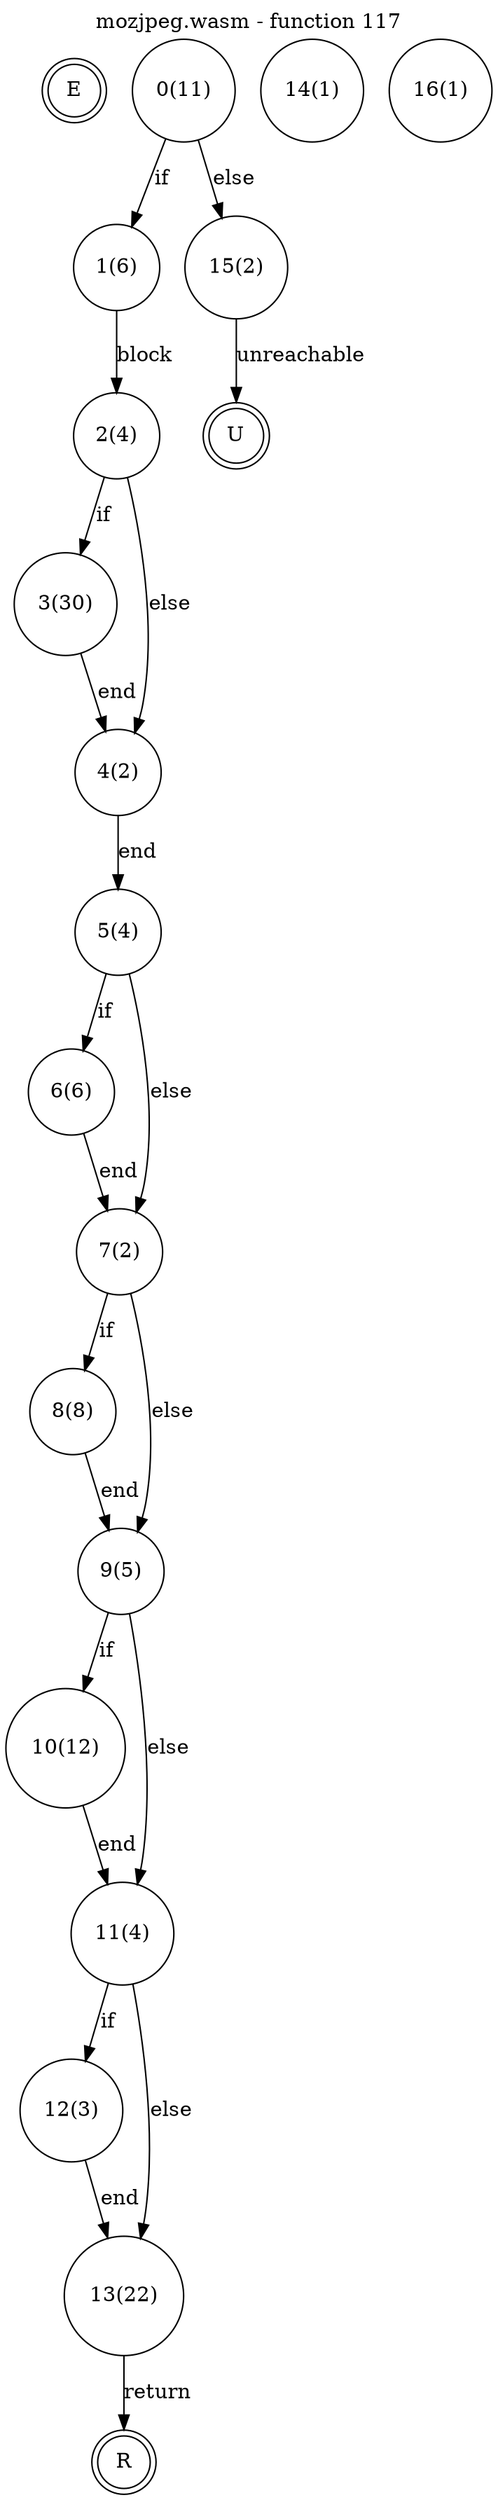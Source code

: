digraph finite_state_machine {
    label = "mozjpeg.wasm - function 117"
    labelloc =  t
    labelfontsize = 16
    labelfontcolor = black
    labelfontname = "Helvetica"
    node [shape = doublecircle]; E U R ;
node [shape=circle, fontcolor=black, style="", label="0(11)"]0
node [shape=circle, fontcolor=black, style="", label="1(6)"]1
node [shape=circle, fontcolor=black, style="", label="2(4)"]2
node [shape=circle, fontcolor=black, style="", label="3(30)"]3
node [shape=circle, fontcolor=black, style="", label="4(2)"]4
node [shape=circle, fontcolor=black, style="", label="5(4)"]5
node [shape=circle, fontcolor=black, style="", label="6(6)"]6
node [shape=circle, fontcolor=black, style="", label="7(2)"]7
node [shape=circle, fontcolor=black, style="", label="8(8)"]8
node [shape=circle, fontcolor=black, style="", label="9(5)"]9
node [shape=circle, fontcolor=black, style="", label="10(12)"]10
node [shape=circle, fontcolor=black, style="", label="11(4)"]11
node [shape=circle, fontcolor=black, style="", label="12(3)"]12
node [shape=circle, fontcolor=black, style="", label="13(22)"]13
node [shape=circle, fontcolor=black, style="", label="14(1)"]14
node [shape=circle, fontcolor=black, style="", label="15(2)"]15
node [shape=circle, fontcolor=black, style="", label="16(1)"]16
node [shape=circle, fontcolor=black, style="", label="E"]E
node [shape=circle, fontcolor=black, style="", label="R"]R
node [shape=circle, fontcolor=black, style="", label="U"]U
    0 -> 1[label="if"];
    0 -> 15[label="else"];
    1 -> 2[label="block"];
    2 -> 3[label="if"];
    2 -> 4[label="else"];
    3 -> 4[label="end"];
    4 -> 5[label="end"];
    5 -> 6[label="if"];
    5 -> 7[label="else"];
    6 -> 7[label="end"];
    7 -> 8[label="if"];
    7 -> 9[label="else"];
    8 -> 9[label="end"];
    9 -> 10[label="if"];
    9 -> 11[label="else"];
    10 -> 11[label="end"];
    11 -> 12[label="if"];
    11 -> 13[label="else"];
    12 -> 13[label="end"];
    13 -> R[label="return"];
    15 -> U[label="unreachable"];
}
